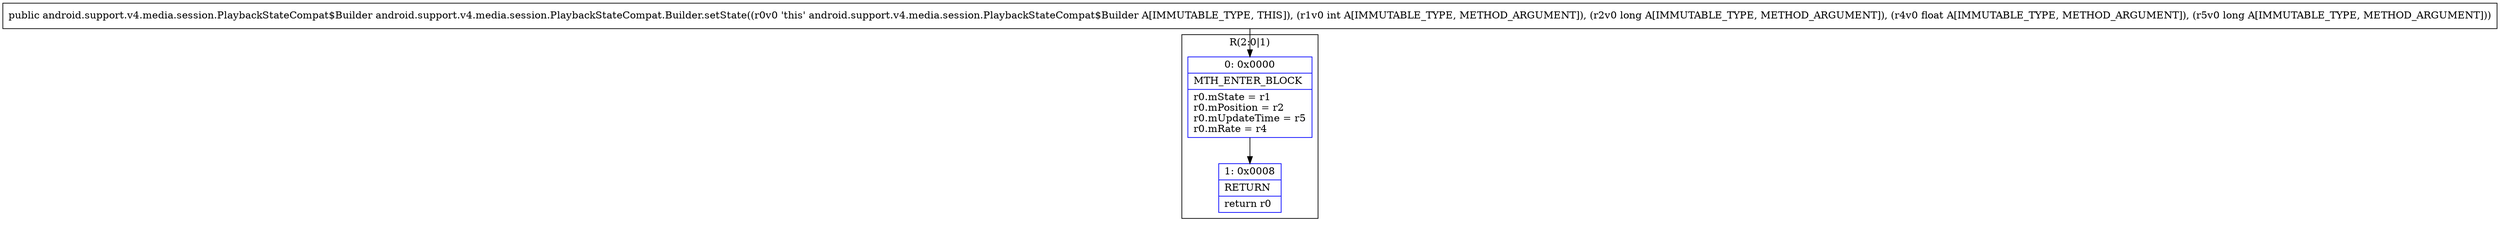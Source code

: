 digraph "CFG forandroid.support.v4.media.session.PlaybackStateCompat.Builder.setState(IJFJ)Landroid\/support\/v4\/media\/session\/PlaybackStateCompat$Builder;" {
subgraph cluster_Region_1026739579 {
label = "R(2:0|1)";
node [shape=record,color=blue];
Node_0 [shape=record,label="{0\:\ 0x0000|MTH_ENTER_BLOCK\l|r0.mState = r1\lr0.mPosition = r2\lr0.mUpdateTime = r5\lr0.mRate = r4\l}"];
Node_1 [shape=record,label="{1\:\ 0x0008|RETURN\l|return r0\l}"];
}
MethodNode[shape=record,label="{public android.support.v4.media.session.PlaybackStateCompat$Builder android.support.v4.media.session.PlaybackStateCompat.Builder.setState((r0v0 'this' android.support.v4.media.session.PlaybackStateCompat$Builder A[IMMUTABLE_TYPE, THIS]), (r1v0 int A[IMMUTABLE_TYPE, METHOD_ARGUMENT]), (r2v0 long A[IMMUTABLE_TYPE, METHOD_ARGUMENT]), (r4v0 float A[IMMUTABLE_TYPE, METHOD_ARGUMENT]), (r5v0 long A[IMMUTABLE_TYPE, METHOD_ARGUMENT])) }"];
MethodNode -> Node_0;
Node_0 -> Node_1;
}

